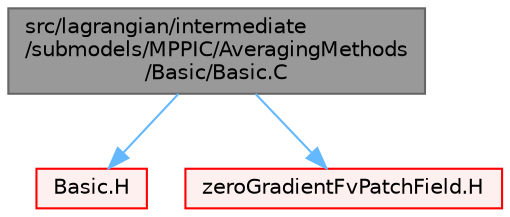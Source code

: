 digraph "src/lagrangian/intermediate/submodels/MPPIC/AveragingMethods/Basic/Basic.C"
{
 // LATEX_PDF_SIZE
  bgcolor="transparent";
  edge [fontname=Helvetica,fontsize=10,labelfontname=Helvetica,labelfontsize=10];
  node [fontname=Helvetica,fontsize=10,shape=box,height=0.2,width=0.4];
  Node1 [id="Node000001",label="src/lagrangian/intermediate\l/submodels/MPPIC/AveragingMethods\l/Basic/Basic.C",height=0.2,width=0.4,color="gray40", fillcolor="grey60", style="filled", fontcolor="black",tooltip=" "];
  Node1 -> Node2 [id="edge1_Node000001_Node000002",color="steelblue1",style="solid",tooltip=" "];
  Node2 [id="Node000002",label="Basic.H",height=0.2,width=0.4,color="red", fillcolor="#FFF0F0", style="filled",URL="$Basic_8H.html",tooltip=" "];
  Node1 -> Node323 [id="edge2_Node000001_Node000323",color="steelblue1",style="solid",tooltip=" "];
  Node323 [id="Node000323",label="zeroGradientFvPatchField.H",height=0.2,width=0.4,color="red", fillcolor="#FFF0F0", style="filled",URL="$zeroGradientFvPatchField_8H.html",tooltip=" "];
}
